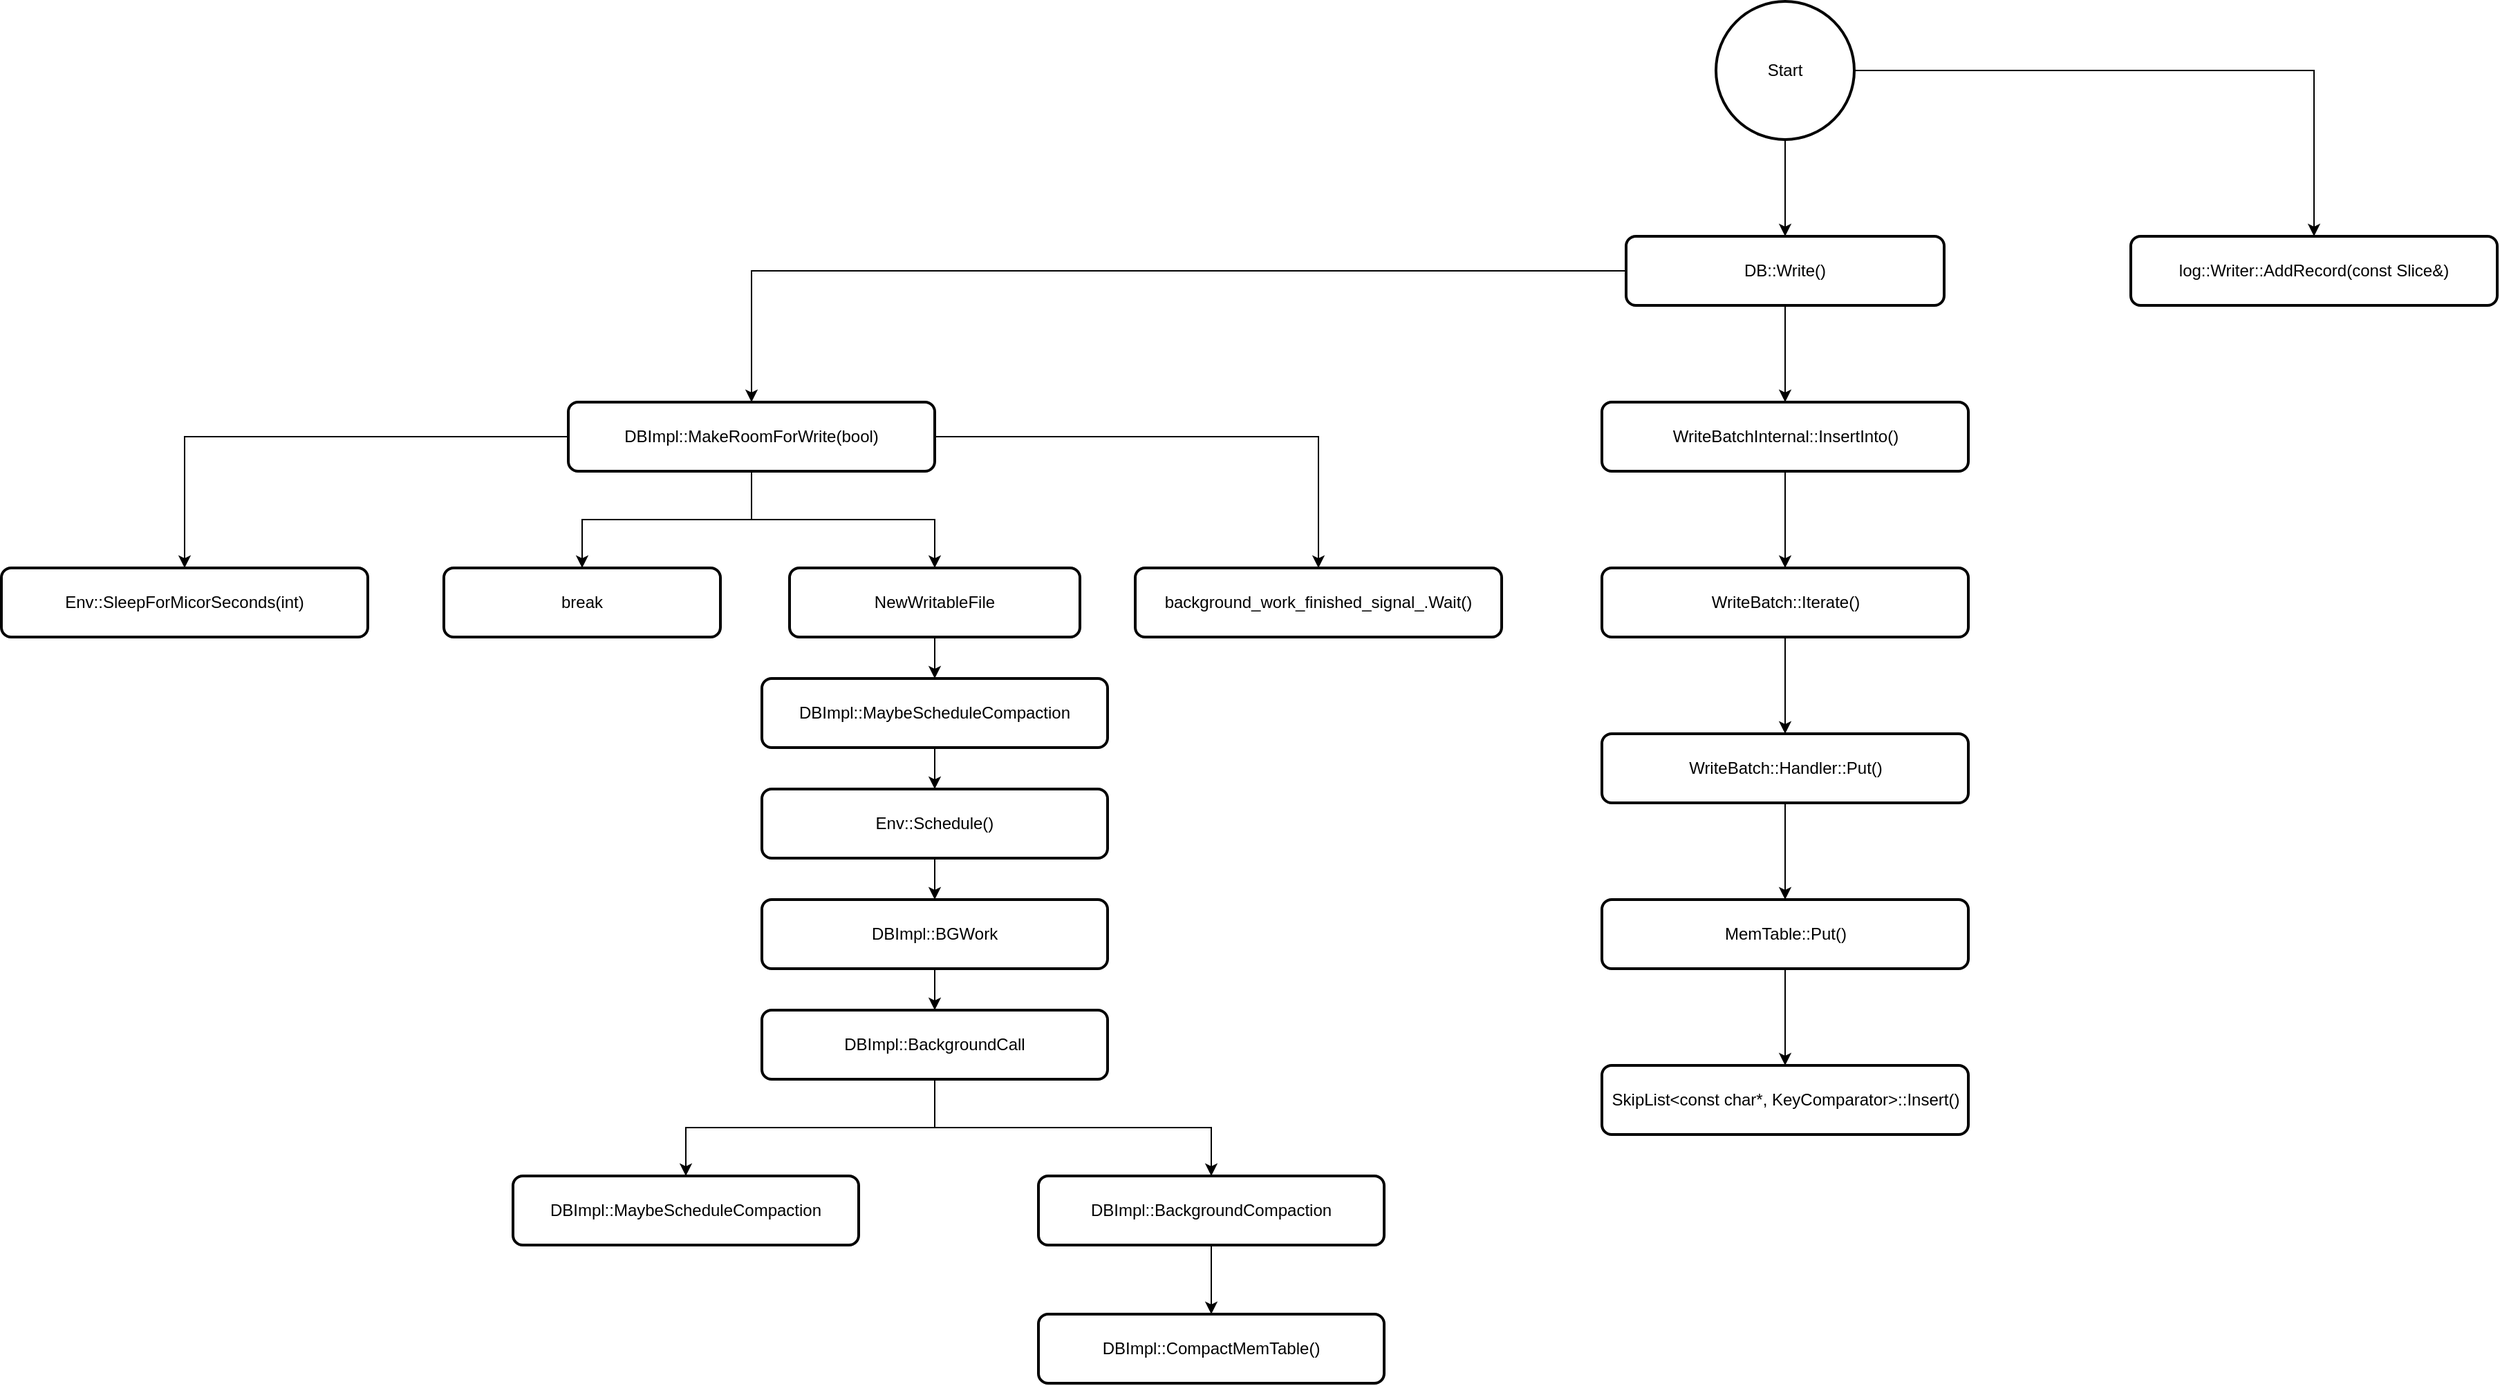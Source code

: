 <mxfile version="20.0.1" type="github">
  <diagram id="pYkzWGA8mSeGU97iOLey" name="Page-1">
    <mxGraphModel dx="3086" dy="756" grid="1" gridSize="10" guides="1" tooltips="1" connect="1" arrows="1" fold="1" page="1" pageScale="1" pageWidth="850" pageHeight="1100" math="0" shadow="0">
      <root>
        <mxCell id="0" />
        <mxCell id="1" parent="0" />
        <mxCell id="HDf3URYzIl1ITKoJXbYv-26" style="edgeStyle=orthogonalEdgeStyle;rounded=0;orthogonalLoop=1;jettySize=auto;html=1;entryX=0.5;entryY=0;entryDx=0;entryDy=0;" parent="1" source="HDf3URYzIl1ITKoJXbYv-1" target="HDf3URYzIl1ITKoJXbYv-2" edge="1">
          <mxGeometry relative="1" as="geometry" />
        </mxCell>
        <mxCell id="zUjJbxAkN1TlkHFBeBEU-1" style="edgeStyle=orthogonalEdgeStyle;rounded=0;orthogonalLoop=1;jettySize=auto;html=1;" edge="1" parent="1" source="HDf3URYzIl1ITKoJXbYv-1" target="HDf3URYzIl1ITKoJXbYv-32">
          <mxGeometry relative="1" as="geometry" />
        </mxCell>
        <mxCell id="HDf3URYzIl1ITKoJXbYv-1" value="Start" style="strokeWidth=2;html=1;shape=mxgraph.flowchart.start_2;whiteSpace=wrap;" parent="1" vertex="1">
          <mxGeometry x="340" y="110" width="100" height="100" as="geometry" />
        </mxCell>
        <mxCell id="HDf3URYzIl1ITKoJXbYv-27" style="edgeStyle=orthogonalEdgeStyle;rounded=0;orthogonalLoop=1;jettySize=auto;html=1;entryX=0.5;entryY=0;entryDx=0;entryDy=0;" parent="1" source="HDf3URYzIl1ITKoJXbYv-2" target="HDf3URYzIl1ITKoJXbYv-4" edge="1">
          <mxGeometry relative="1" as="geometry" />
        </mxCell>
        <mxCell id="zUjJbxAkN1TlkHFBeBEU-4" style="edgeStyle=orthogonalEdgeStyle;rounded=0;orthogonalLoop=1;jettySize=auto;html=1;" edge="1" parent="1" source="HDf3URYzIl1ITKoJXbYv-2" target="zUjJbxAkN1TlkHFBeBEU-2">
          <mxGeometry relative="1" as="geometry" />
        </mxCell>
        <mxCell id="HDf3URYzIl1ITKoJXbYv-2" value="DB::Write()" style="rounded=1;whiteSpace=wrap;html=1;absoluteArcSize=1;arcSize=14;strokeWidth=2;" parent="1" vertex="1">
          <mxGeometry x="275" y="280" width="230" height="50" as="geometry" />
        </mxCell>
        <mxCell id="HDf3URYzIl1ITKoJXbYv-28" style="edgeStyle=orthogonalEdgeStyle;rounded=0;orthogonalLoop=1;jettySize=auto;html=1;" parent="1" source="HDf3URYzIl1ITKoJXbYv-4" target="HDf3URYzIl1ITKoJXbYv-5" edge="1">
          <mxGeometry relative="1" as="geometry" />
        </mxCell>
        <mxCell id="HDf3URYzIl1ITKoJXbYv-4" value="WriteBatchInternal::InsertInto()" style="rounded=1;whiteSpace=wrap;html=1;absoluteArcSize=1;arcSize=14;strokeWidth=2;" parent="1" vertex="1">
          <mxGeometry x="257.5" y="400" width="265" height="50" as="geometry" />
        </mxCell>
        <mxCell id="HDf3URYzIl1ITKoJXbYv-29" style="edgeStyle=orthogonalEdgeStyle;rounded=0;orthogonalLoop=1;jettySize=auto;html=1;entryX=0.5;entryY=0;entryDx=0;entryDy=0;" parent="1" source="HDf3URYzIl1ITKoJXbYv-5" target="HDf3URYzIl1ITKoJXbYv-6" edge="1">
          <mxGeometry relative="1" as="geometry" />
        </mxCell>
        <mxCell id="HDf3URYzIl1ITKoJXbYv-5" value="WriteBatch::Iterate()" style="rounded=1;whiteSpace=wrap;html=1;absoluteArcSize=1;arcSize=14;strokeWidth=2;" parent="1" vertex="1">
          <mxGeometry x="257.5" y="520" width="265" height="50" as="geometry" />
        </mxCell>
        <mxCell id="HDf3URYzIl1ITKoJXbYv-30" style="edgeStyle=orthogonalEdgeStyle;rounded=0;orthogonalLoop=1;jettySize=auto;html=1;exitX=0.5;exitY=1;exitDx=0;exitDy=0;entryX=0.5;entryY=0;entryDx=0;entryDy=0;" parent="1" source="HDf3URYzIl1ITKoJXbYv-6" target="HDf3URYzIl1ITKoJXbYv-7" edge="1">
          <mxGeometry relative="1" as="geometry" />
        </mxCell>
        <mxCell id="HDf3URYzIl1ITKoJXbYv-6" value="WriteBatch::Handler::Put()" style="rounded=1;whiteSpace=wrap;html=1;absoluteArcSize=1;arcSize=14;strokeWidth=2;" parent="1" vertex="1">
          <mxGeometry x="257.5" y="640" width="265" height="50" as="geometry" />
        </mxCell>
        <mxCell id="HDf3URYzIl1ITKoJXbYv-31" style="edgeStyle=orthogonalEdgeStyle;rounded=0;orthogonalLoop=1;jettySize=auto;html=1;entryX=0.5;entryY=0;entryDx=0;entryDy=0;" parent="1" source="HDf3URYzIl1ITKoJXbYv-7" target="HDf3URYzIl1ITKoJXbYv-8" edge="1">
          <mxGeometry relative="1" as="geometry" />
        </mxCell>
        <mxCell id="HDf3URYzIl1ITKoJXbYv-7" value="MemTable::Put()" style="rounded=1;whiteSpace=wrap;html=1;absoluteArcSize=1;arcSize=14;strokeWidth=2;" parent="1" vertex="1">
          <mxGeometry x="257.5" y="760" width="265" height="50" as="geometry" />
        </mxCell>
        <mxCell id="HDf3URYzIl1ITKoJXbYv-8" value="SkipList&amp;lt;const char*, KeyComparator&amp;gt;::Insert()" style="rounded=1;whiteSpace=wrap;html=1;absoluteArcSize=1;arcSize=14;strokeWidth=2;" parent="1" vertex="1">
          <mxGeometry x="257.5" y="880" width="265" height="50" as="geometry" />
        </mxCell>
        <mxCell id="HDf3URYzIl1ITKoJXbYv-32" value="log::Writer::AddRecord(const Slice&amp;amp;)" style="rounded=1;whiteSpace=wrap;html=1;absoluteArcSize=1;arcSize=14;strokeWidth=2;" parent="1" vertex="1">
          <mxGeometry x="640" y="280" width="265" height="50" as="geometry" />
        </mxCell>
        <mxCell id="zUjJbxAkN1TlkHFBeBEU-6" style="edgeStyle=orthogonalEdgeStyle;rounded=0;orthogonalLoop=1;jettySize=auto;html=1;" edge="1" parent="1" source="zUjJbxAkN1TlkHFBeBEU-2" target="zUjJbxAkN1TlkHFBeBEU-5">
          <mxGeometry relative="1" as="geometry" />
        </mxCell>
        <mxCell id="zUjJbxAkN1TlkHFBeBEU-8" style="edgeStyle=orthogonalEdgeStyle;rounded=0;orthogonalLoop=1;jettySize=auto;html=1;" edge="1" parent="1" source="zUjJbxAkN1TlkHFBeBEU-2" target="zUjJbxAkN1TlkHFBeBEU-7">
          <mxGeometry relative="1" as="geometry" />
        </mxCell>
        <mxCell id="zUjJbxAkN1TlkHFBeBEU-10" style="edgeStyle=orthogonalEdgeStyle;rounded=0;orthogonalLoop=1;jettySize=auto;html=1;" edge="1" parent="1" source="zUjJbxAkN1TlkHFBeBEU-2" target="zUjJbxAkN1TlkHFBeBEU-9">
          <mxGeometry relative="1" as="geometry" />
        </mxCell>
        <mxCell id="zUjJbxAkN1TlkHFBeBEU-12" style="edgeStyle=orthogonalEdgeStyle;rounded=0;orthogonalLoop=1;jettySize=auto;html=1;" edge="1" parent="1" source="zUjJbxAkN1TlkHFBeBEU-2" target="zUjJbxAkN1TlkHFBeBEU-11">
          <mxGeometry relative="1" as="geometry" />
        </mxCell>
        <mxCell id="zUjJbxAkN1TlkHFBeBEU-2" value="DBImpl::MakeRoomForWrite(bool)" style="rounded=1;whiteSpace=wrap;html=1;absoluteArcSize=1;arcSize=14;strokeWidth=2;" vertex="1" parent="1">
          <mxGeometry x="-490" y="400" width="265" height="50" as="geometry" />
        </mxCell>
        <mxCell id="zUjJbxAkN1TlkHFBeBEU-5" value="Env::SleepForMicorSeconds(int)" style="rounded=1;whiteSpace=wrap;html=1;absoluteArcSize=1;arcSize=14;strokeWidth=2;" vertex="1" parent="1">
          <mxGeometry x="-900" y="520" width="265" height="50" as="geometry" />
        </mxCell>
        <mxCell id="zUjJbxAkN1TlkHFBeBEU-7" value="break" style="rounded=1;whiteSpace=wrap;html=1;absoluteArcSize=1;arcSize=14;strokeWidth=2;" vertex="1" parent="1">
          <mxGeometry x="-580" y="520" width="200" height="50" as="geometry" />
        </mxCell>
        <mxCell id="zUjJbxAkN1TlkHFBeBEU-9" value="background_work_finished_signal_.Wait()" style="rounded=1;whiteSpace=wrap;html=1;absoluteArcSize=1;arcSize=14;strokeWidth=2;" vertex="1" parent="1">
          <mxGeometry x="-80" y="520" width="265" height="50" as="geometry" />
        </mxCell>
        <mxCell id="zUjJbxAkN1TlkHFBeBEU-20" style="edgeStyle=orthogonalEdgeStyle;rounded=0;orthogonalLoop=1;jettySize=auto;html=1;" edge="1" parent="1" source="zUjJbxAkN1TlkHFBeBEU-11" target="zUjJbxAkN1TlkHFBeBEU-13">
          <mxGeometry relative="1" as="geometry" />
        </mxCell>
        <mxCell id="zUjJbxAkN1TlkHFBeBEU-11" value="NewWritableFile" style="rounded=1;whiteSpace=wrap;html=1;absoluteArcSize=1;arcSize=14;strokeWidth=2;" vertex="1" parent="1">
          <mxGeometry x="-330" y="520" width="210" height="50" as="geometry" />
        </mxCell>
        <mxCell id="zUjJbxAkN1TlkHFBeBEU-21" style="edgeStyle=orthogonalEdgeStyle;rounded=0;orthogonalLoop=1;jettySize=auto;html=1;entryX=0.5;entryY=0;entryDx=0;entryDy=0;" edge="1" parent="1" source="zUjJbxAkN1TlkHFBeBEU-13" target="zUjJbxAkN1TlkHFBeBEU-14">
          <mxGeometry relative="1" as="geometry" />
        </mxCell>
        <mxCell id="zUjJbxAkN1TlkHFBeBEU-13" value="DBImpl::MaybeScheduleCompaction" style="rounded=1;whiteSpace=wrap;html=1;absoluteArcSize=1;arcSize=14;strokeWidth=2;" vertex="1" parent="1">
          <mxGeometry x="-350" y="600" width="250" height="50" as="geometry" />
        </mxCell>
        <mxCell id="zUjJbxAkN1TlkHFBeBEU-22" style="edgeStyle=orthogonalEdgeStyle;rounded=0;orthogonalLoop=1;jettySize=auto;html=1;entryX=0.5;entryY=0;entryDx=0;entryDy=0;" edge="1" parent="1" source="zUjJbxAkN1TlkHFBeBEU-14" target="zUjJbxAkN1TlkHFBeBEU-15">
          <mxGeometry relative="1" as="geometry" />
        </mxCell>
        <mxCell id="zUjJbxAkN1TlkHFBeBEU-14" value="Env::Schedule()" style="rounded=1;whiteSpace=wrap;html=1;absoluteArcSize=1;arcSize=14;strokeWidth=2;" vertex="1" parent="1">
          <mxGeometry x="-350" y="680" width="250" height="50" as="geometry" />
        </mxCell>
        <mxCell id="zUjJbxAkN1TlkHFBeBEU-23" style="edgeStyle=orthogonalEdgeStyle;rounded=0;orthogonalLoop=1;jettySize=auto;html=1;entryX=0.5;entryY=0;entryDx=0;entryDy=0;" edge="1" parent="1" source="zUjJbxAkN1TlkHFBeBEU-15" target="zUjJbxAkN1TlkHFBeBEU-16">
          <mxGeometry relative="1" as="geometry" />
        </mxCell>
        <mxCell id="zUjJbxAkN1TlkHFBeBEU-15" value="DBImpl::BGWork" style="rounded=1;whiteSpace=wrap;html=1;absoluteArcSize=1;arcSize=14;strokeWidth=2;" vertex="1" parent="1">
          <mxGeometry x="-350" y="760" width="250" height="50" as="geometry" />
        </mxCell>
        <mxCell id="zUjJbxAkN1TlkHFBeBEU-24" style="edgeStyle=orthogonalEdgeStyle;rounded=0;orthogonalLoop=1;jettySize=auto;html=1;entryX=0.5;entryY=0;entryDx=0;entryDy=0;" edge="1" parent="1" source="zUjJbxAkN1TlkHFBeBEU-16" target="zUjJbxAkN1TlkHFBeBEU-17">
          <mxGeometry relative="1" as="geometry" />
        </mxCell>
        <mxCell id="zUjJbxAkN1TlkHFBeBEU-25" style="edgeStyle=orthogonalEdgeStyle;rounded=0;orthogonalLoop=1;jettySize=auto;html=1;" edge="1" parent="1" source="zUjJbxAkN1TlkHFBeBEU-16" target="zUjJbxAkN1TlkHFBeBEU-19">
          <mxGeometry relative="1" as="geometry" />
        </mxCell>
        <mxCell id="zUjJbxAkN1TlkHFBeBEU-16" value="DBImpl::BackgroundCall" style="rounded=1;whiteSpace=wrap;html=1;absoluteArcSize=1;arcSize=14;strokeWidth=2;" vertex="1" parent="1">
          <mxGeometry x="-350" y="840" width="250" height="50" as="geometry" />
        </mxCell>
        <mxCell id="zUjJbxAkN1TlkHFBeBEU-28" style="edgeStyle=orthogonalEdgeStyle;rounded=0;orthogonalLoop=1;jettySize=auto;html=1;entryX=0.5;entryY=0;entryDx=0;entryDy=0;" edge="1" parent="1" source="zUjJbxAkN1TlkHFBeBEU-17" target="zUjJbxAkN1TlkHFBeBEU-26">
          <mxGeometry relative="1" as="geometry" />
        </mxCell>
        <mxCell id="zUjJbxAkN1TlkHFBeBEU-17" value="DBImpl::BackgroundCompaction" style="rounded=1;whiteSpace=wrap;html=1;absoluteArcSize=1;arcSize=14;strokeWidth=2;" vertex="1" parent="1">
          <mxGeometry x="-150" y="960" width="250" height="50" as="geometry" />
        </mxCell>
        <mxCell id="zUjJbxAkN1TlkHFBeBEU-19" value="DBImpl::MaybeScheduleCompaction" style="rounded=1;whiteSpace=wrap;html=1;absoluteArcSize=1;arcSize=14;strokeWidth=2;" vertex="1" parent="1">
          <mxGeometry x="-530" y="960" width="250" height="50" as="geometry" />
        </mxCell>
        <mxCell id="zUjJbxAkN1TlkHFBeBEU-26" value="DBImpl::CompactMemTable()" style="rounded=1;whiteSpace=wrap;html=1;absoluteArcSize=1;arcSize=14;strokeWidth=2;" vertex="1" parent="1">
          <mxGeometry x="-150" y="1060" width="250" height="50" as="geometry" />
        </mxCell>
      </root>
    </mxGraphModel>
  </diagram>
</mxfile>
